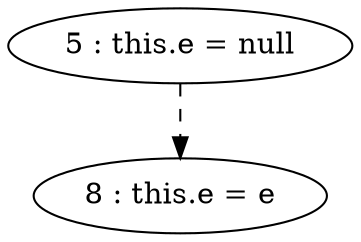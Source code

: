 digraph G {
"5 : this.e = null"
"5 : this.e = null" -> "8 : this.e = e" [style=dashed]
"8 : this.e = e"
}